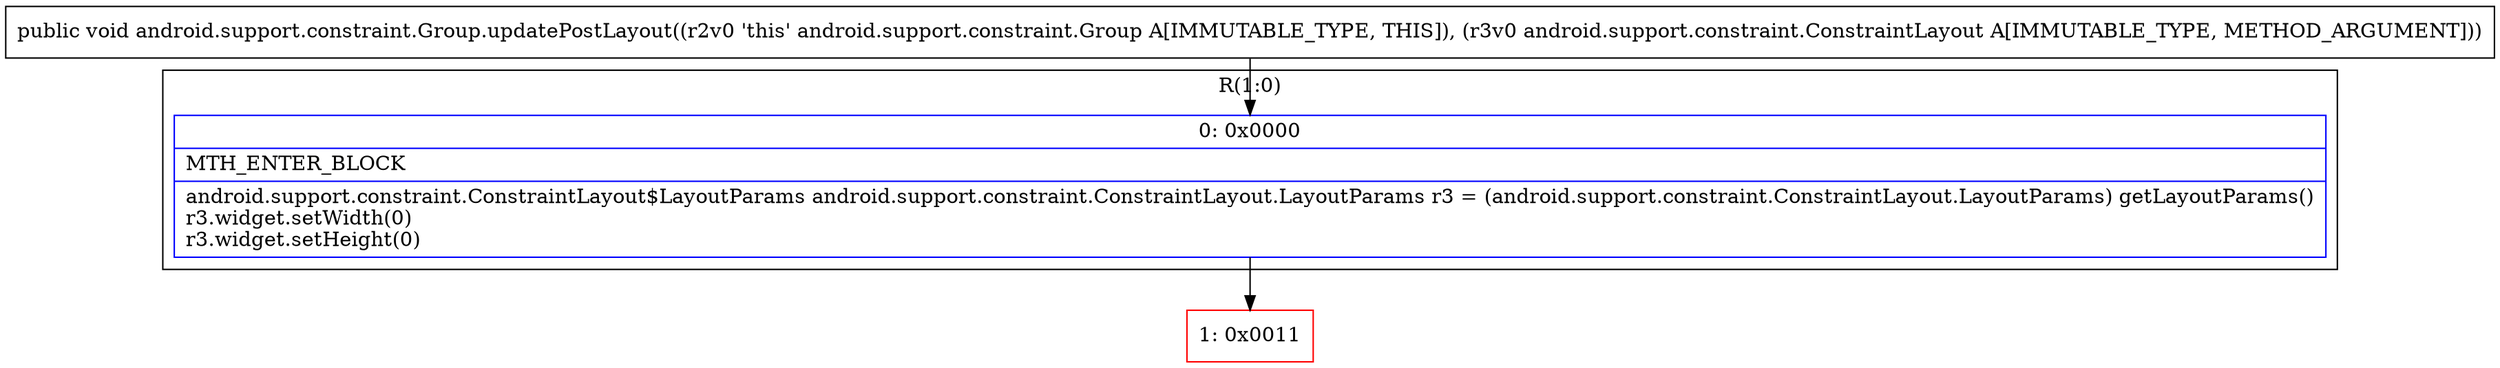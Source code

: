 digraph "CFG forandroid.support.constraint.Group.updatePostLayout(Landroid\/support\/constraint\/ConstraintLayout;)V" {
subgraph cluster_Region_770472938 {
label = "R(1:0)";
node [shape=record,color=blue];
Node_0 [shape=record,label="{0\:\ 0x0000|MTH_ENTER_BLOCK\l|android.support.constraint.ConstraintLayout$LayoutParams android.support.constraint.ConstraintLayout.LayoutParams r3 = (android.support.constraint.ConstraintLayout.LayoutParams) getLayoutParams()\lr3.widget.setWidth(0)\lr3.widget.setHeight(0)\l}"];
}
Node_1 [shape=record,color=red,label="{1\:\ 0x0011}"];
MethodNode[shape=record,label="{public void android.support.constraint.Group.updatePostLayout((r2v0 'this' android.support.constraint.Group A[IMMUTABLE_TYPE, THIS]), (r3v0 android.support.constraint.ConstraintLayout A[IMMUTABLE_TYPE, METHOD_ARGUMENT])) }"];
MethodNode -> Node_0;
Node_0 -> Node_1;
}

